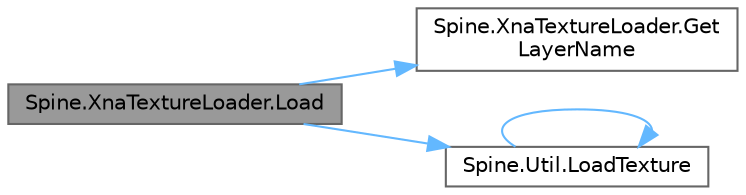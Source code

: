 digraph "Spine.XnaTextureLoader.Load"
{
 // LATEX_PDF_SIZE
  bgcolor="transparent";
  edge [fontname=Helvetica,fontsize=10,labelfontname=Helvetica,labelfontsize=10];
  node [fontname=Helvetica,fontsize=10,shape=box,height=0.2,width=0.4];
  rankdir="LR";
  Node1 [id="Node000001",label="Spine.XnaTextureLoader.Load",height=0.2,width=0.4,color="gray40", fillcolor="grey60", style="filled", fontcolor="black",tooltip=" "];
  Node1 -> Node2 [id="edge1_Node000001_Node000002",color="steelblue1",style="solid",tooltip=" "];
  Node2 [id="Node000002",label="Spine.XnaTextureLoader.Get\lLayerName",height=0.2,width=0.4,color="grey40", fillcolor="white", style="filled",URL="$class_spine_1_1_xna_texture_loader.html#ad35e89eaae52d768848327c8a104de52",tooltip=" "];
  Node1 -> Node3 [id="edge2_Node000001_Node000003",color="steelblue1",style="solid",tooltip=" "];
  Node3 [id="Node000003",label="Spine.Util.LoadTexture",height=0.2,width=0.4,color="grey40", fillcolor="white", style="filled",URL="$class_spine_1_1_util.html#afe9648fccbd33538c173271a6e2b2162",tooltip=" "];
  Node3 -> Node3 [id="edge3_Node000003_Node000003",color="steelblue1",style="solid",tooltip=" "];
}
